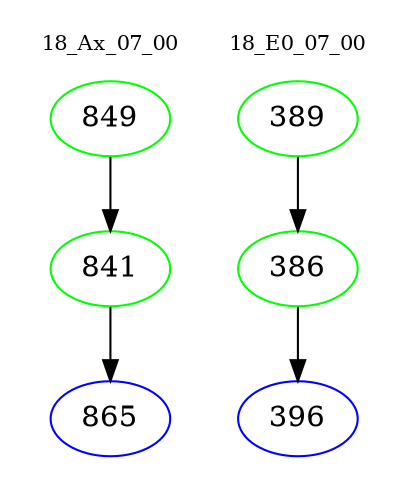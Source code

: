 digraph{
subgraph cluster_0 {
color = white
label = "18_Ax_07_00";
fontsize=10;
T0_849 [label="849", color="green"]
T0_849 -> T0_841 [color="black"]
T0_841 [label="841", color="green"]
T0_841 -> T0_865 [color="black"]
T0_865 [label="865", color="blue"]
}
subgraph cluster_1 {
color = white
label = "18_E0_07_00";
fontsize=10;
T1_389 [label="389", color="green"]
T1_389 -> T1_386 [color="black"]
T1_386 [label="386", color="green"]
T1_386 -> T1_396 [color="black"]
T1_396 [label="396", color="blue"]
}
}
